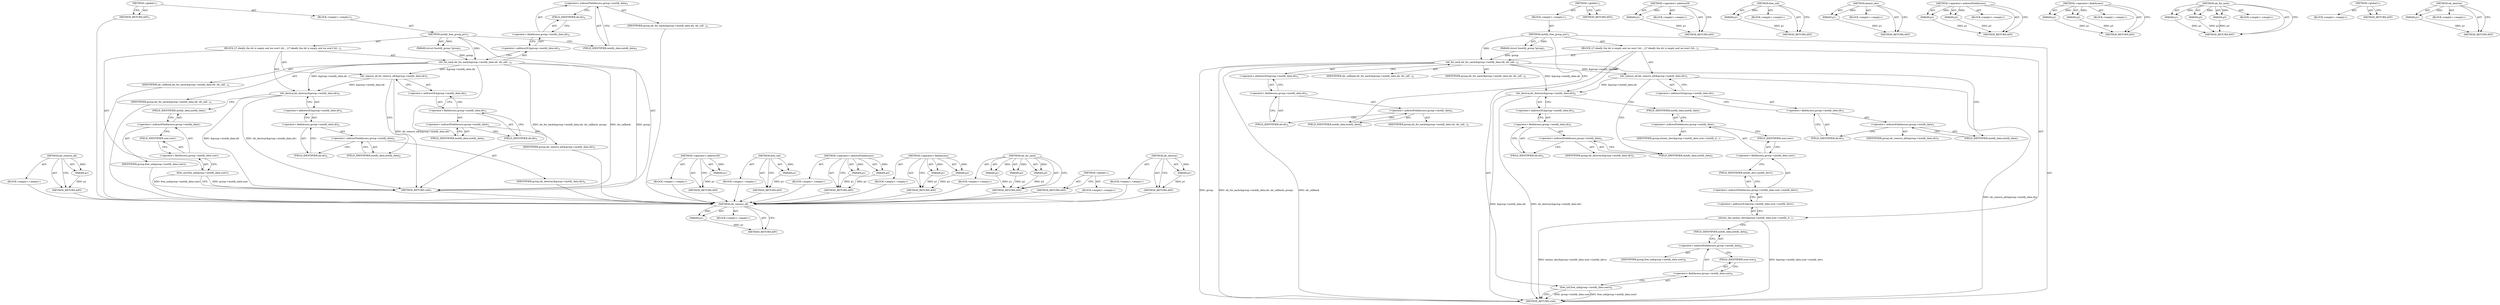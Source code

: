 digraph "idr_destroy" {
vulnerable_77 [label=<(METHOD,idr_remove_all)>];
vulnerable_78 [label=<(PARAM,p1)>];
vulnerable_79 [label=<(BLOCK,&lt;empty&gt;,&lt;empty&gt;)>];
vulnerable_80 [label=<(METHOD_RETURN,ANY)>];
vulnerable_6 [label=<(METHOD,&lt;global&gt;)<SUB>1</SUB>>];
vulnerable_7 [label=<(BLOCK,&lt;empty&gt;,&lt;empty&gt;)<SUB>1</SUB>>];
vulnerable_8 [label=<(METHOD,inotify_free_group_priv)<SUB>1</SUB>>];
vulnerable_9 [label=<(PARAM,struct fsnotify_group *group)<SUB>1</SUB>>];
vulnerable_10 [label=<(BLOCK,{
	/* ideally the idr is empty and we won't hit...,{
	/* ideally the idr is empty and we won't hit...)<SUB>2</SUB>>];
vulnerable_11 [label=<(idr_for_each,idr_for_each(&amp;group-&gt;inotify_data.idr, idr_call...)<SUB>4</SUB>>];
vulnerable_12 [label=<(&lt;operator&gt;.addressOf,&amp;group-&gt;inotify_data.idr)<SUB>4</SUB>>];
vulnerable_13 [label=<(&lt;operator&gt;.fieldAccess,group-&gt;inotify_data.idr)<SUB>4</SUB>>];
vulnerable_14 [label=<(&lt;operator&gt;.indirectFieldAccess,group-&gt;inotify_data)<SUB>4</SUB>>];
vulnerable_15 [label=<(IDENTIFIER,group,idr_for_each(&amp;group-&gt;inotify_data.idr, idr_call...)<SUB>4</SUB>>];
vulnerable_16 [label=<(FIELD_IDENTIFIER,inotify_data,inotify_data)<SUB>4</SUB>>];
vulnerable_17 [label=<(FIELD_IDENTIFIER,idr,idr)<SUB>4</SUB>>];
vulnerable_18 [label=<(IDENTIFIER,idr_callback,idr_for_each(&amp;group-&gt;inotify_data.idr, idr_call...)<SUB>4</SUB>>];
vulnerable_19 [label=<(IDENTIFIER,group,idr_for_each(&amp;group-&gt;inotify_data.idr, idr_call...)<SUB>4</SUB>>];
vulnerable_20 [label=<(idr_remove_all,idr_remove_all(&amp;group-&gt;inotify_data.idr))<SUB>5</SUB>>];
vulnerable_21 [label=<(&lt;operator&gt;.addressOf,&amp;group-&gt;inotify_data.idr)<SUB>5</SUB>>];
vulnerable_22 [label=<(&lt;operator&gt;.fieldAccess,group-&gt;inotify_data.idr)<SUB>5</SUB>>];
vulnerable_23 [label=<(&lt;operator&gt;.indirectFieldAccess,group-&gt;inotify_data)<SUB>5</SUB>>];
vulnerable_24 [label=<(IDENTIFIER,group,idr_remove_all(&amp;group-&gt;inotify_data.idr))<SUB>5</SUB>>];
vulnerable_25 [label=<(FIELD_IDENTIFIER,inotify_data,inotify_data)<SUB>5</SUB>>];
vulnerable_26 [label=<(FIELD_IDENTIFIER,idr,idr)<SUB>5</SUB>>];
vulnerable_27 [label=<(idr_destroy,idr_destroy(&amp;group-&gt;inotify_data.idr))<SUB>6</SUB>>];
vulnerable_28 [label=<(&lt;operator&gt;.addressOf,&amp;group-&gt;inotify_data.idr)<SUB>6</SUB>>];
vulnerable_29 [label=<(&lt;operator&gt;.fieldAccess,group-&gt;inotify_data.idr)<SUB>6</SUB>>];
vulnerable_30 [label=<(&lt;operator&gt;.indirectFieldAccess,group-&gt;inotify_data)<SUB>6</SUB>>];
vulnerable_31 [label=<(IDENTIFIER,group,idr_destroy(&amp;group-&gt;inotify_data.idr))<SUB>6</SUB>>];
vulnerable_32 [label=<(FIELD_IDENTIFIER,inotify_data,inotify_data)<SUB>6</SUB>>];
vulnerable_33 [label=<(FIELD_IDENTIFIER,idr,idr)<SUB>6</SUB>>];
vulnerable_34 [label=<(free_uid,free_uid(group-&gt;inotify_data.user))<SUB>7</SUB>>];
vulnerable_35 [label=<(&lt;operator&gt;.fieldAccess,group-&gt;inotify_data.user)<SUB>7</SUB>>];
vulnerable_36 [label=<(&lt;operator&gt;.indirectFieldAccess,group-&gt;inotify_data)<SUB>7</SUB>>];
vulnerable_37 [label=<(IDENTIFIER,group,free_uid(group-&gt;inotify_data.user))<SUB>7</SUB>>];
vulnerable_38 [label=<(FIELD_IDENTIFIER,inotify_data,inotify_data)<SUB>7</SUB>>];
vulnerable_39 [label=<(FIELD_IDENTIFIER,user,user)<SUB>7</SUB>>];
vulnerable_40 [label=<(METHOD_RETURN,void)<SUB>1</SUB>>];
vulnerable_42 [label=<(METHOD_RETURN,ANY)<SUB>1</SUB>>];
vulnerable_63 [label=<(METHOD,&lt;operator&gt;.addressOf)>];
vulnerable_64 [label=<(PARAM,p1)>];
vulnerable_65 [label=<(BLOCK,&lt;empty&gt;,&lt;empty&gt;)>];
vulnerable_66 [label=<(METHOD_RETURN,ANY)>];
vulnerable_85 [label=<(METHOD,free_uid)>];
vulnerable_86 [label=<(PARAM,p1)>];
vulnerable_87 [label=<(BLOCK,&lt;empty&gt;,&lt;empty&gt;)>];
vulnerable_88 [label=<(METHOD_RETURN,ANY)>];
vulnerable_72 [label=<(METHOD,&lt;operator&gt;.indirectFieldAccess)>];
vulnerable_73 [label=<(PARAM,p1)>];
vulnerable_74 [label=<(PARAM,p2)>];
vulnerable_75 [label=<(BLOCK,&lt;empty&gt;,&lt;empty&gt;)>];
vulnerable_76 [label=<(METHOD_RETURN,ANY)>];
vulnerable_67 [label=<(METHOD,&lt;operator&gt;.fieldAccess)>];
vulnerable_68 [label=<(PARAM,p1)>];
vulnerable_69 [label=<(PARAM,p2)>];
vulnerable_70 [label=<(BLOCK,&lt;empty&gt;,&lt;empty&gt;)>];
vulnerable_71 [label=<(METHOD_RETURN,ANY)>];
vulnerable_57 [label=<(METHOD,idr_for_each)>];
vulnerable_58 [label=<(PARAM,p1)>];
vulnerable_59 [label=<(PARAM,p2)>];
vulnerable_60 [label=<(PARAM,p3)>];
vulnerable_61 [label=<(BLOCK,&lt;empty&gt;,&lt;empty&gt;)>];
vulnerable_62 [label=<(METHOD_RETURN,ANY)>];
vulnerable_51 [label=<(METHOD,&lt;global&gt;)<SUB>1</SUB>>];
vulnerable_52 [label=<(BLOCK,&lt;empty&gt;,&lt;empty&gt;)>];
vulnerable_53 [label=<(METHOD_RETURN,ANY)>];
vulnerable_81 [label=<(METHOD,idr_destroy)>];
vulnerable_82 [label=<(PARAM,p1)>];
vulnerable_83 [label=<(BLOCK,&lt;empty&gt;,&lt;empty&gt;)>];
vulnerable_84 [label=<(METHOD_RETURN,ANY)>];
fixed_86 [label=<(METHOD,idr_remove_all)>];
fixed_87 [label=<(PARAM,p1)>];
fixed_88 [label=<(BLOCK,&lt;empty&gt;,&lt;empty&gt;)>];
fixed_89 [label=<(METHOD_RETURN,ANY)>];
fixed_6 [label=<(METHOD,&lt;global&gt;)<SUB>1</SUB>>];
fixed_7 [label=<(BLOCK,&lt;empty&gt;,&lt;empty&gt;)<SUB>1</SUB>>];
fixed_8 [label=<(METHOD,inotify_free_group_priv)<SUB>1</SUB>>];
fixed_9 [label=<(PARAM,struct fsnotify_group *group)<SUB>1</SUB>>];
fixed_10 [label=<(BLOCK,{
	/* ideally the idr is empty and we won't hit...,{
	/* ideally the idr is empty and we won't hit...)<SUB>2</SUB>>];
fixed_11 [label=<(idr_for_each,idr_for_each(&amp;group-&gt;inotify_data.idr, idr_call...)<SUB>4</SUB>>];
fixed_12 [label=<(&lt;operator&gt;.addressOf,&amp;group-&gt;inotify_data.idr)<SUB>4</SUB>>];
fixed_13 [label=<(&lt;operator&gt;.fieldAccess,group-&gt;inotify_data.idr)<SUB>4</SUB>>];
fixed_14 [label=<(&lt;operator&gt;.indirectFieldAccess,group-&gt;inotify_data)<SUB>4</SUB>>];
fixed_15 [label=<(IDENTIFIER,group,idr_for_each(&amp;group-&gt;inotify_data.idr, idr_call...)<SUB>4</SUB>>];
fixed_16 [label=<(FIELD_IDENTIFIER,inotify_data,inotify_data)<SUB>4</SUB>>];
fixed_17 [label=<(FIELD_IDENTIFIER,idr,idr)<SUB>4</SUB>>];
fixed_18 [label=<(IDENTIFIER,idr_callback,idr_for_each(&amp;group-&gt;inotify_data.idr, idr_call...)<SUB>4</SUB>>];
fixed_19 [label=<(IDENTIFIER,group,idr_for_each(&amp;group-&gt;inotify_data.idr, idr_call...)<SUB>4</SUB>>];
fixed_20 [label=<(idr_remove_all,idr_remove_all(&amp;group-&gt;inotify_data.idr))<SUB>5</SUB>>];
fixed_21 [label=<(&lt;operator&gt;.addressOf,&amp;group-&gt;inotify_data.idr)<SUB>5</SUB>>];
fixed_22 [label=<(&lt;operator&gt;.fieldAccess,group-&gt;inotify_data.idr)<SUB>5</SUB>>];
fixed_23 [label=<(&lt;operator&gt;.indirectFieldAccess,group-&gt;inotify_data)<SUB>5</SUB>>];
fixed_24 [label=<(IDENTIFIER,group,idr_remove_all(&amp;group-&gt;inotify_data.idr))<SUB>5</SUB>>];
fixed_25 [label=<(FIELD_IDENTIFIER,inotify_data,inotify_data)<SUB>5</SUB>>];
fixed_26 [label=<(FIELD_IDENTIFIER,idr,idr)<SUB>5</SUB>>];
fixed_27 [label=<(idr_destroy,idr_destroy(&amp;group-&gt;inotify_data.idr))<SUB>6</SUB>>];
fixed_28 [label=<(&lt;operator&gt;.addressOf,&amp;group-&gt;inotify_data.idr)<SUB>6</SUB>>];
fixed_29 [label=<(&lt;operator&gt;.fieldAccess,group-&gt;inotify_data.idr)<SUB>6</SUB>>];
fixed_30 [label=<(&lt;operator&gt;.indirectFieldAccess,group-&gt;inotify_data)<SUB>6</SUB>>];
fixed_31 [label=<(IDENTIFIER,group,idr_destroy(&amp;group-&gt;inotify_data.idr))<SUB>6</SUB>>];
fixed_32 [label=<(FIELD_IDENTIFIER,inotify_data,inotify_data)<SUB>6</SUB>>];
fixed_33 [label=<(FIELD_IDENTIFIER,idr,idr)<SUB>6</SUB>>];
fixed_34 [label=<(atomic_dec,atomic_dec(&amp;group-&gt;inotify_data.user-&gt;inotify_d...)<SUB>7</SUB>>];
fixed_35 [label=<(&lt;operator&gt;.addressOf,&amp;group-&gt;inotify_data.user-&gt;inotify_devs)<SUB>7</SUB>>];
fixed_36 [label=<(&lt;operator&gt;.indirectFieldAccess,group-&gt;inotify_data.user-&gt;inotify_devs)<SUB>7</SUB>>];
fixed_37 [label=<(&lt;operator&gt;.fieldAccess,group-&gt;inotify_data.user)<SUB>7</SUB>>];
fixed_38 [label=<(&lt;operator&gt;.indirectFieldAccess,group-&gt;inotify_data)<SUB>7</SUB>>];
fixed_39 [label=<(IDENTIFIER,group,atomic_dec(&amp;group-&gt;inotify_data.user-&gt;inotify_d...)<SUB>7</SUB>>];
fixed_40 [label=<(FIELD_IDENTIFIER,inotify_data,inotify_data)<SUB>7</SUB>>];
fixed_41 [label=<(FIELD_IDENTIFIER,user,user)<SUB>7</SUB>>];
fixed_42 [label=<(FIELD_IDENTIFIER,inotify_devs,inotify_devs)<SUB>7</SUB>>];
fixed_43 [label=<(free_uid,free_uid(group-&gt;inotify_data.user))<SUB>8</SUB>>];
fixed_44 [label=<(&lt;operator&gt;.fieldAccess,group-&gt;inotify_data.user)<SUB>8</SUB>>];
fixed_45 [label=<(&lt;operator&gt;.indirectFieldAccess,group-&gt;inotify_data)<SUB>8</SUB>>];
fixed_46 [label=<(IDENTIFIER,group,free_uid(group-&gt;inotify_data.user))<SUB>8</SUB>>];
fixed_47 [label=<(FIELD_IDENTIFIER,inotify_data,inotify_data)<SUB>8</SUB>>];
fixed_48 [label=<(FIELD_IDENTIFIER,user,user)<SUB>8</SUB>>];
fixed_49 [label=<(METHOD_RETURN,void)<SUB>1</SUB>>];
fixed_51 [label=<(METHOD_RETURN,ANY)<SUB>1</SUB>>];
fixed_72 [label=<(METHOD,&lt;operator&gt;.addressOf)>];
fixed_73 [label=<(PARAM,p1)>];
fixed_74 [label=<(BLOCK,&lt;empty&gt;,&lt;empty&gt;)>];
fixed_75 [label=<(METHOD_RETURN,ANY)>];
fixed_98 [label=<(METHOD,free_uid)>];
fixed_99 [label=<(PARAM,p1)>];
fixed_100 [label=<(BLOCK,&lt;empty&gt;,&lt;empty&gt;)>];
fixed_101 [label=<(METHOD_RETURN,ANY)>];
fixed_94 [label=<(METHOD,atomic_dec)>];
fixed_95 [label=<(PARAM,p1)>];
fixed_96 [label=<(BLOCK,&lt;empty&gt;,&lt;empty&gt;)>];
fixed_97 [label=<(METHOD_RETURN,ANY)>];
fixed_81 [label=<(METHOD,&lt;operator&gt;.indirectFieldAccess)>];
fixed_82 [label=<(PARAM,p1)>];
fixed_83 [label=<(PARAM,p2)>];
fixed_84 [label=<(BLOCK,&lt;empty&gt;,&lt;empty&gt;)>];
fixed_85 [label=<(METHOD_RETURN,ANY)>];
fixed_76 [label=<(METHOD,&lt;operator&gt;.fieldAccess)>];
fixed_77 [label=<(PARAM,p1)>];
fixed_78 [label=<(PARAM,p2)>];
fixed_79 [label=<(BLOCK,&lt;empty&gt;,&lt;empty&gt;)>];
fixed_80 [label=<(METHOD_RETURN,ANY)>];
fixed_66 [label=<(METHOD,idr_for_each)>];
fixed_67 [label=<(PARAM,p1)>];
fixed_68 [label=<(PARAM,p2)>];
fixed_69 [label=<(PARAM,p3)>];
fixed_70 [label=<(BLOCK,&lt;empty&gt;,&lt;empty&gt;)>];
fixed_71 [label=<(METHOD_RETURN,ANY)>];
fixed_60 [label=<(METHOD,&lt;global&gt;)<SUB>1</SUB>>];
fixed_61 [label=<(BLOCK,&lt;empty&gt;,&lt;empty&gt;)>];
fixed_62 [label=<(METHOD_RETURN,ANY)>];
fixed_90 [label=<(METHOD,idr_destroy)>];
fixed_91 [label=<(PARAM,p1)>];
fixed_92 [label=<(BLOCK,&lt;empty&gt;,&lt;empty&gt;)>];
fixed_93 [label=<(METHOD_RETURN,ANY)>];
vulnerable_77 -> vulnerable_78  [key=0, label="AST: "];
vulnerable_77 -> vulnerable_78  [key=1, label="DDG: "];
vulnerable_77 -> vulnerable_79  [key=0, label="AST: "];
vulnerable_77 -> vulnerable_80  [key=0, label="AST: "];
vulnerable_77 -> vulnerable_80  [key=1, label="CFG: "];
vulnerable_78 -> vulnerable_80  [key=0, label="DDG: p1"];
vulnerable_79 -> fixed_86  [key=0];
vulnerable_80 -> fixed_86  [key=0];
vulnerable_6 -> vulnerable_7  [key=0, label="AST: "];
vulnerable_6 -> vulnerable_42  [key=0, label="AST: "];
vulnerable_6 -> vulnerable_42  [key=1, label="CFG: "];
vulnerable_7 -> vulnerable_8  [key=0, label="AST: "];
vulnerable_8 -> vulnerable_9  [key=0, label="AST: "];
vulnerable_8 -> vulnerable_9  [key=1, label="DDG: "];
vulnerable_8 -> vulnerable_10  [key=0, label="AST: "];
vulnerable_8 -> vulnerable_40  [key=0, label="AST: "];
vulnerable_8 -> vulnerable_16  [key=0, label="CFG: "];
vulnerable_8 -> vulnerable_11  [key=0, label="DDG: "];
vulnerable_9 -> vulnerable_11  [key=0, label="DDG: group"];
vulnerable_10 -> vulnerable_11  [key=0, label="AST: "];
vulnerable_10 -> vulnerable_20  [key=0, label="AST: "];
vulnerable_10 -> vulnerable_27  [key=0, label="AST: "];
vulnerable_10 -> vulnerable_34  [key=0, label="AST: "];
vulnerable_11 -> vulnerable_12  [key=0, label="AST: "];
vulnerable_11 -> vulnerable_18  [key=0, label="AST: "];
vulnerable_11 -> vulnerable_19  [key=0, label="AST: "];
vulnerable_11 -> vulnerable_25  [key=0, label="CFG: "];
vulnerable_11 -> vulnerable_40  [key=0, label="DDG: group"];
vulnerable_11 -> vulnerable_40  [key=1, label="DDG: idr_for_each(&amp;group-&gt;inotify_data.idr, idr_callback, group)"];
vulnerable_11 -> vulnerable_40  [key=2, label="DDG: idr_callback"];
vulnerable_11 -> vulnerable_20  [key=0, label="DDG: &amp;group-&gt;inotify_data.idr"];
vulnerable_11 -> vulnerable_27  [key=0, label="DDG: &amp;group-&gt;inotify_data.idr"];
vulnerable_12 -> vulnerable_13  [key=0, label="AST: "];
vulnerable_12 -> vulnerable_11  [key=0, label="CFG: "];
vulnerable_13 -> vulnerable_14  [key=0, label="AST: "];
vulnerable_13 -> vulnerable_17  [key=0, label="AST: "];
vulnerable_13 -> vulnerable_12  [key=0, label="CFG: "];
vulnerable_14 -> vulnerable_15  [key=0, label="AST: "];
vulnerable_14 -> vulnerable_16  [key=0, label="AST: "];
vulnerable_14 -> vulnerable_17  [key=0, label="CFG: "];
vulnerable_15 -> fixed_86  [key=0];
vulnerable_16 -> vulnerable_14  [key=0, label="CFG: "];
vulnerable_17 -> vulnerable_13  [key=0, label="CFG: "];
vulnerable_18 -> fixed_86  [key=0];
vulnerable_19 -> fixed_86  [key=0];
vulnerable_20 -> vulnerable_21  [key=0, label="AST: "];
vulnerable_20 -> vulnerable_32  [key=0, label="CFG: "];
vulnerable_20 -> vulnerable_40  [key=0, label="DDG: idr_remove_all(&amp;group-&gt;inotify_data.idr)"];
vulnerable_20 -> vulnerable_27  [key=0, label="DDG: &amp;group-&gt;inotify_data.idr"];
vulnerable_21 -> vulnerable_22  [key=0, label="AST: "];
vulnerable_21 -> vulnerable_20  [key=0, label="CFG: "];
vulnerable_22 -> vulnerable_23  [key=0, label="AST: "];
vulnerable_22 -> vulnerable_26  [key=0, label="AST: "];
vulnerable_22 -> vulnerable_21  [key=0, label="CFG: "];
vulnerable_23 -> vulnerable_24  [key=0, label="AST: "];
vulnerable_23 -> vulnerable_25  [key=0, label="AST: "];
vulnerable_23 -> vulnerable_26  [key=0, label="CFG: "];
vulnerable_24 -> fixed_86  [key=0];
vulnerable_25 -> vulnerable_23  [key=0, label="CFG: "];
vulnerable_26 -> vulnerable_22  [key=0, label="CFG: "];
vulnerable_27 -> vulnerable_28  [key=0, label="AST: "];
vulnerable_27 -> vulnerable_38  [key=0, label="CFG: "];
vulnerable_27 -> vulnerable_40  [key=0, label="DDG: &amp;group-&gt;inotify_data.idr"];
vulnerable_27 -> vulnerable_40  [key=1, label="DDG: idr_destroy(&amp;group-&gt;inotify_data.idr)"];
vulnerable_28 -> vulnerable_29  [key=0, label="AST: "];
vulnerable_28 -> vulnerable_27  [key=0, label="CFG: "];
vulnerable_29 -> vulnerable_30  [key=0, label="AST: "];
vulnerable_29 -> vulnerable_33  [key=0, label="AST: "];
vulnerable_29 -> vulnerable_28  [key=0, label="CFG: "];
vulnerable_30 -> vulnerable_31  [key=0, label="AST: "];
vulnerable_30 -> vulnerable_32  [key=0, label="AST: "];
vulnerable_30 -> vulnerable_33  [key=0, label="CFG: "];
vulnerable_31 -> fixed_86  [key=0];
vulnerable_32 -> vulnerable_30  [key=0, label="CFG: "];
vulnerable_33 -> vulnerable_29  [key=0, label="CFG: "];
vulnerable_34 -> vulnerable_35  [key=0, label="AST: "];
vulnerable_34 -> vulnerable_40  [key=0, label="CFG: "];
vulnerable_34 -> vulnerable_40  [key=1, label="DDG: group-&gt;inotify_data.user"];
vulnerable_34 -> vulnerable_40  [key=2, label="DDG: free_uid(group-&gt;inotify_data.user)"];
vulnerable_35 -> vulnerable_36  [key=0, label="AST: "];
vulnerable_35 -> vulnerable_39  [key=0, label="AST: "];
vulnerable_35 -> vulnerable_34  [key=0, label="CFG: "];
vulnerable_36 -> vulnerable_37  [key=0, label="AST: "];
vulnerable_36 -> vulnerable_38  [key=0, label="AST: "];
vulnerable_36 -> vulnerable_39  [key=0, label="CFG: "];
vulnerable_37 -> fixed_86  [key=0];
vulnerable_38 -> vulnerable_36  [key=0, label="CFG: "];
vulnerable_39 -> vulnerable_35  [key=0, label="CFG: "];
vulnerable_40 -> fixed_86  [key=0];
vulnerable_42 -> fixed_86  [key=0];
vulnerable_63 -> vulnerable_64  [key=0, label="AST: "];
vulnerable_63 -> vulnerable_64  [key=1, label="DDG: "];
vulnerable_63 -> vulnerable_65  [key=0, label="AST: "];
vulnerable_63 -> vulnerable_66  [key=0, label="AST: "];
vulnerable_63 -> vulnerable_66  [key=1, label="CFG: "];
vulnerable_64 -> vulnerable_66  [key=0, label="DDG: p1"];
vulnerable_65 -> fixed_86  [key=0];
vulnerable_66 -> fixed_86  [key=0];
vulnerable_85 -> vulnerable_86  [key=0, label="AST: "];
vulnerable_85 -> vulnerable_86  [key=1, label="DDG: "];
vulnerable_85 -> vulnerable_87  [key=0, label="AST: "];
vulnerable_85 -> vulnerable_88  [key=0, label="AST: "];
vulnerable_85 -> vulnerable_88  [key=1, label="CFG: "];
vulnerable_86 -> vulnerable_88  [key=0, label="DDG: p1"];
vulnerable_87 -> fixed_86  [key=0];
vulnerable_88 -> fixed_86  [key=0];
vulnerable_72 -> vulnerable_73  [key=0, label="AST: "];
vulnerable_72 -> vulnerable_73  [key=1, label="DDG: "];
vulnerable_72 -> vulnerable_75  [key=0, label="AST: "];
vulnerable_72 -> vulnerable_74  [key=0, label="AST: "];
vulnerable_72 -> vulnerable_74  [key=1, label="DDG: "];
vulnerable_72 -> vulnerable_76  [key=0, label="AST: "];
vulnerable_72 -> vulnerable_76  [key=1, label="CFG: "];
vulnerable_73 -> vulnerable_76  [key=0, label="DDG: p1"];
vulnerable_74 -> vulnerable_76  [key=0, label="DDG: p2"];
vulnerable_75 -> fixed_86  [key=0];
vulnerable_76 -> fixed_86  [key=0];
vulnerable_67 -> vulnerable_68  [key=0, label="AST: "];
vulnerable_67 -> vulnerable_68  [key=1, label="DDG: "];
vulnerable_67 -> vulnerable_70  [key=0, label="AST: "];
vulnerable_67 -> vulnerable_69  [key=0, label="AST: "];
vulnerable_67 -> vulnerable_69  [key=1, label="DDG: "];
vulnerable_67 -> vulnerable_71  [key=0, label="AST: "];
vulnerable_67 -> vulnerable_71  [key=1, label="CFG: "];
vulnerable_68 -> vulnerable_71  [key=0, label="DDG: p1"];
vulnerable_69 -> vulnerable_71  [key=0, label="DDG: p2"];
vulnerable_70 -> fixed_86  [key=0];
vulnerable_71 -> fixed_86  [key=0];
vulnerable_57 -> vulnerable_58  [key=0, label="AST: "];
vulnerable_57 -> vulnerable_58  [key=1, label="DDG: "];
vulnerable_57 -> vulnerable_61  [key=0, label="AST: "];
vulnerable_57 -> vulnerable_59  [key=0, label="AST: "];
vulnerable_57 -> vulnerable_59  [key=1, label="DDG: "];
vulnerable_57 -> vulnerable_62  [key=0, label="AST: "];
vulnerable_57 -> vulnerable_62  [key=1, label="CFG: "];
vulnerable_57 -> vulnerable_60  [key=0, label="AST: "];
vulnerable_57 -> vulnerable_60  [key=1, label="DDG: "];
vulnerable_58 -> vulnerable_62  [key=0, label="DDG: p1"];
vulnerable_59 -> vulnerable_62  [key=0, label="DDG: p2"];
vulnerable_60 -> vulnerable_62  [key=0, label="DDG: p3"];
vulnerable_61 -> fixed_86  [key=0];
vulnerable_62 -> fixed_86  [key=0];
vulnerable_51 -> vulnerable_52  [key=0, label="AST: "];
vulnerable_51 -> vulnerable_53  [key=0, label="AST: "];
vulnerable_51 -> vulnerable_53  [key=1, label="CFG: "];
vulnerable_52 -> fixed_86  [key=0];
vulnerable_53 -> fixed_86  [key=0];
vulnerable_81 -> vulnerable_82  [key=0, label="AST: "];
vulnerable_81 -> vulnerable_82  [key=1, label="DDG: "];
vulnerable_81 -> vulnerable_83  [key=0, label="AST: "];
vulnerable_81 -> vulnerable_84  [key=0, label="AST: "];
vulnerable_81 -> vulnerable_84  [key=1, label="CFG: "];
vulnerable_82 -> vulnerable_84  [key=0, label="DDG: p1"];
vulnerable_83 -> fixed_86  [key=0];
vulnerable_84 -> fixed_86  [key=0];
fixed_86 -> fixed_87  [key=0, label="AST: "];
fixed_86 -> fixed_87  [key=1, label="DDG: "];
fixed_86 -> fixed_88  [key=0, label="AST: "];
fixed_86 -> fixed_89  [key=0, label="AST: "];
fixed_86 -> fixed_89  [key=1, label="CFG: "];
fixed_87 -> fixed_89  [key=0, label="DDG: p1"];
fixed_6 -> fixed_7  [key=0, label="AST: "];
fixed_6 -> fixed_51  [key=0, label="AST: "];
fixed_6 -> fixed_51  [key=1, label="CFG: "];
fixed_7 -> fixed_8  [key=0, label="AST: "];
fixed_8 -> fixed_9  [key=0, label="AST: "];
fixed_8 -> fixed_9  [key=1, label="DDG: "];
fixed_8 -> fixed_10  [key=0, label="AST: "];
fixed_8 -> fixed_49  [key=0, label="AST: "];
fixed_8 -> fixed_16  [key=0, label="CFG: "];
fixed_8 -> fixed_11  [key=0, label="DDG: "];
fixed_9 -> fixed_11  [key=0, label="DDG: group"];
fixed_10 -> fixed_11  [key=0, label="AST: "];
fixed_10 -> fixed_20  [key=0, label="AST: "];
fixed_10 -> fixed_27  [key=0, label="AST: "];
fixed_10 -> fixed_34  [key=0, label="AST: "];
fixed_10 -> fixed_43  [key=0, label="AST: "];
fixed_11 -> fixed_12  [key=0, label="AST: "];
fixed_11 -> fixed_18  [key=0, label="AST: "];
fixed_11 -> fixed_19  [key=0, label="AST: "];
fixed_11 -> fixed_25  [key=0, label="CFG: "];
fixed_11 -> fixed_49  [key=0, label="DDG: group"];
fixed_11 -> fixed_49  [key=1, label="DDG: idr_for_each(&amp;group-&gt;inotify_data.idr, idr_callback, group)"];
fixed_11 -> fixed_49  [key=2, label="DDG: idr_callback"];
fixed_11 -> fixed_20  [key=0, label="DDG: &amp;group-&gt;inotify_data.idr"];
fixed_11 -> fixed_27  [key=0, label="DDG: &amp;group-&gt;inotify_data.idr"];
fixed_12 -> fixed_13  [key=0, label="AST: "];
fixed_12 -> fixed_11  [key=0, label="CFG: "];
fixed_13 -> fixed_14  [key=0, label="AST: "];
fixed_13 -> fixed_17  [key=0, label="AST: "];
fixed_13 -> fixed_12  [key=0, label="CFG: "];
fixed_14 -> fixed_15  [key=0, label="AST: "];
fixed_14 -> fixed_16  [key=0, label="AST: "];
fixed_14 -> fixed_17  [key=0, label="CFG: "];
fixed_16 -> fixed_14  [key=0, label="CFG: "];
fixed_17 -> fixed_13  [key=0, label="CFG: "];
fixed_20 -> fixed_21  [key=0, label="AST: "];
fixed_20 -> fixed_32  [key=0, label="CFG: "];
fixed_20 -> fixed_49  [key=0, label="DDG: idr_remove_all(&amp;group-&gt;inotify_data.idr)"];
fixed_20 -> fixed_27  [key=0, label="DDG: &amp;group-&gt;inotify_data.idr"];
fixed_21 -> fixed_22  [key=0, label="AST: "];
fixed_21 -> fixed_20  [key=0, label="CFG: "];
fixed_22 -> fixed_23  [key=0, label="AST: "];
fixed_22 -> fixed_26  [key=0, label="AST: "];
fixed_22 -> fixed_21  [key=0, label="CFG: "];
fixed_23 -> fixed_24  [key=0, label="AST: "];
fixed_23 -> fixed_25  [key=0, label="AST: "];
fixed_23 -> fixed_26  [key=0, label="CFG: "];
fixed_25 -> fixed_23  [key=0, label="CFG: "];
fixed_26 -> fixed_22  [key=0, label="CFG: "];
fixed_27 -> fixed_28  [key=0, label="AST: "];
fixed_27 -> fixed_40  [key=0, label="CFG: "];
fixed_27 -> fixed_49  [key=0, label="DDG: &amp;group-&gt;inotify_data.idr"];
fixed_27 -> fixed_49  [key=1, label="DDG: idr_destroy(&amp;group-&gt;inotify_data.idr)"];
fixed_28 -> fixed_29  [key=0, label="AST: "];
fixed_28 -> fixed_27  [key=0, label="CFG: "];
fixed_29 -> fixed_30  [key=0, label="AST: "];
fixed_29 -> fixed_33  [key=0, label="AST: "];
fixed_29 -> fixed_28  [key=0, label="CFG: "];
fixed_30 -> fixed_31  [key=0, label="AST: "];
fixed_30 -> fixed_32  [key=0, label="AST: "];
fixed_30 -> fixed_33  [key=0, label="CFG: "];
fixed_32 -> fixed_30  [key=0, label="CFG: "];
fixed_33 -> fixed_29  [key=0, label="CFG: "];
fixed_34 -> fixed_35  [key=0, label="AST: "];
fixed_34 -> fixed_47  [key=0, label="CFG: "];
fixed_34 -> fixed_49  [key=0, label="DDG: &amp;group-&gt;inotify_data.user-&gt;inotify_devs"];
fixed_34 -> fixed_49  [key=1, label="DDG: atomic_dec(&amp;group-&gt;inotify_data.user-&gt;inotify_devs)"];
fixed_35 -> fixed_36  [key=0, label="AST: "];
fixed_35 -> fixed_34  [key=0, label="CFG: "];
fixed_36 -> fixed_37  [key=0, label="AST: "];
fixed_36 -> fixed_42  [key=0, label="AST: "];
fixed_36 -> fixed_35  [key=0, label="CFG: "];
fixed_37 -> fixed_38  [key=0, label="AST: "];
fixed_37 -> fixed_41  [key=0, label="AST: "];
fixed_37 -> fixed_42  [key=0, label="CFG: "];
fixed_38 -> fixed_39  [key=0, label="AST: "];
fixed_38 -> fixed_40  [key=0, label="AST: "];
fixed_38 -> fixed_41  [key=0, label="CFG: "];
fixed_40 -> fixed_38  [key=0, label="CFG: "];
fixed_41 -> fixed_37  [key=0, label="CFG: "];
fixed_42 -> fixed_36  [key=0, label="CFG: "];
fixed_43 -> fixed_44  [key=0, label="AST: "];
fixed_43 -> fixed_49  [key=0, label="CFG: "];
fixed_43 -> fixed_49  [key=1, label="DDG: group-&gt;inotify_data.user"];
fixed_43 -> fixed_49  [key=2, label="DDG: free_uid(group-&gt;inotify_data.user)"];
fixed_44 -> fixed_45  [key=0, label="AST: "];
fixed_44 -> fixed_48  [key=0, label="AST: "];
fixed_44 -> fixed_43  [key=0, label="CFG: "];
fixed_45 -> fixed_46  [key=0, label="AST: "];
fixed_45 -> fixed_47  [key=0, label="AST: "];
fixed_45 -> fixed_48  [key=0, label="CFG: "];
fixed_47 -> fixed_45  [key=0, label="CFG: "];
fixed_48 -> fixed_44  [key=0, label="CFG: "];
fixed_72 -> fixed_73  [key=0, label="AST: "];
fixed_72 -> fixed_73  [key=1, label="DDG: "];
fixed_72 -> fixed_74  [key=0, label="AST: "];
fixed_72 -> fixed_75  [key=0, label="AST: "];
fixed_72 -> fixed_75  [key=1, label="CFG: "];
fixed_73 -> fixed_75  [key=0, label="DDG: p1"];
fixed_98 -> fixed_99  [key=0, label="AST: "];
fixed_98 -> fixed_99  [key=1, label="DDG: "];
fixed_98 -> fixed_100  [key=0, label="AST: "];
fixed_98 -> fixed_101  [key=0, label="AST: "];
fixed_98 -> fixed_101  [key=1, label="CFG: "];
fixed_99 -> fixed_101  [key=0, label="DDG: p1"];
fixed_94 -> fixed_95  [key=0, label="AST: "];
fixed_94 -> fixed_95  [key=1, label="DDG: "];
fixed_94 -> fixed_96  [key=0, label="AST: "];
fixed_94 -> fixed_97  [key=0, label="AST: "];
fixed_94 -> fixed_97  [key=1, label="CFG: "];
fixed_95 -> fixed_97  [key=0, label="DDG: p1"];
fixed_81 -> fixed_82  [key=0, label="AST: "];
fixed_81 -> fixed_82  [key=1, label="DDG: "];
fixed_81 -> fixed_84  [key=0, label="AST: "];
fixed_81 -> fixed_83  [key=0, label="AST: "];
fixed_81 -> fixed_83  [key=1, label="DDG: "];
fixed_81 -> fixed_85  [key=0, label="AST: "];
fixed_81 -> fixed_85  [key=1, label="CFG: "];
fixed_82 -> fixed_85  [key=0, label="DDG: p1"];
fixed_83 -> fixed_85  [key=0, label="DDG: p2"];
fixed_76 -> fixed_77  [key=0, label="AST: "];
fixed_76 -> fixed_77  [key=1, label="DDG: "];
fixed_76 -> fixed_79  [key=0, label="AST: "];
fixed_76 -> fixed_78  [key=0, label="AST: "];
fixed_76 -> fixed_78  [key=1, label="DDG: "];
fixed_76 -> fixed_80  [key=0, label="AST: "];
fixed_76 -> fixed_80  [key=1, label="CFG: "];
fixed_77 -> fixed_80  [key=0, label="DDG: p1"];
fixed_78 -> fixed_80  [key=0, label="DDG: p2"];
fixed_66 -> fixed_67  [key=0, label="AST: "];
fixed_66 -> fixed_67  [key=1, label="DDG: "];
fixed_66 -> fixed_70  [key=0, label="AST: "];
fixed_66 -> fixed_68  [key=0, label="AST: "];
fixed_66 -> fixed_68  [key=1, label="DDG: "];
fixed_66 -> fixed_71  [key=0, label="AST: "];
fixed_66 -> fixed_71  [key=1, label="CFG: "];
fixed_66 -> fixed_69  [key=0, label="AST: "];
fixed_66 -> fixed_69  [key=1, label="DDG: "];
fixed_67 -> fixed_71  [key=0, label="DDG: p1"];
fixed_68 -> fixed_71  [key=0, label="DDG: p2"];
fixed_69 -> fixed_71  [key=0, label="DDG: p3"];
fixed_60 -> fixed_61  [key=0, label="AST: "];
fixed_60 -> fixed_62  [key=0, label="AST: "];
fixed_60 -> fixed_62  [key=1, label="CFG: "];
fixed_90 -> fixed_91  [key=0, label="AST: "];
fixed_90 -> fixed_91  [key=1, label="DDG: "];
fixed_90 -> fixed_92  [key=0, label="AST: "];
fixed_90 -> fixed_93  [key=0, label="AST: "];
fixed_90 -> fixed_93  [key=1, label="CFG: "];
fixed_91 -> fixed_93  [key=0, label="DDG: p1"];
}
